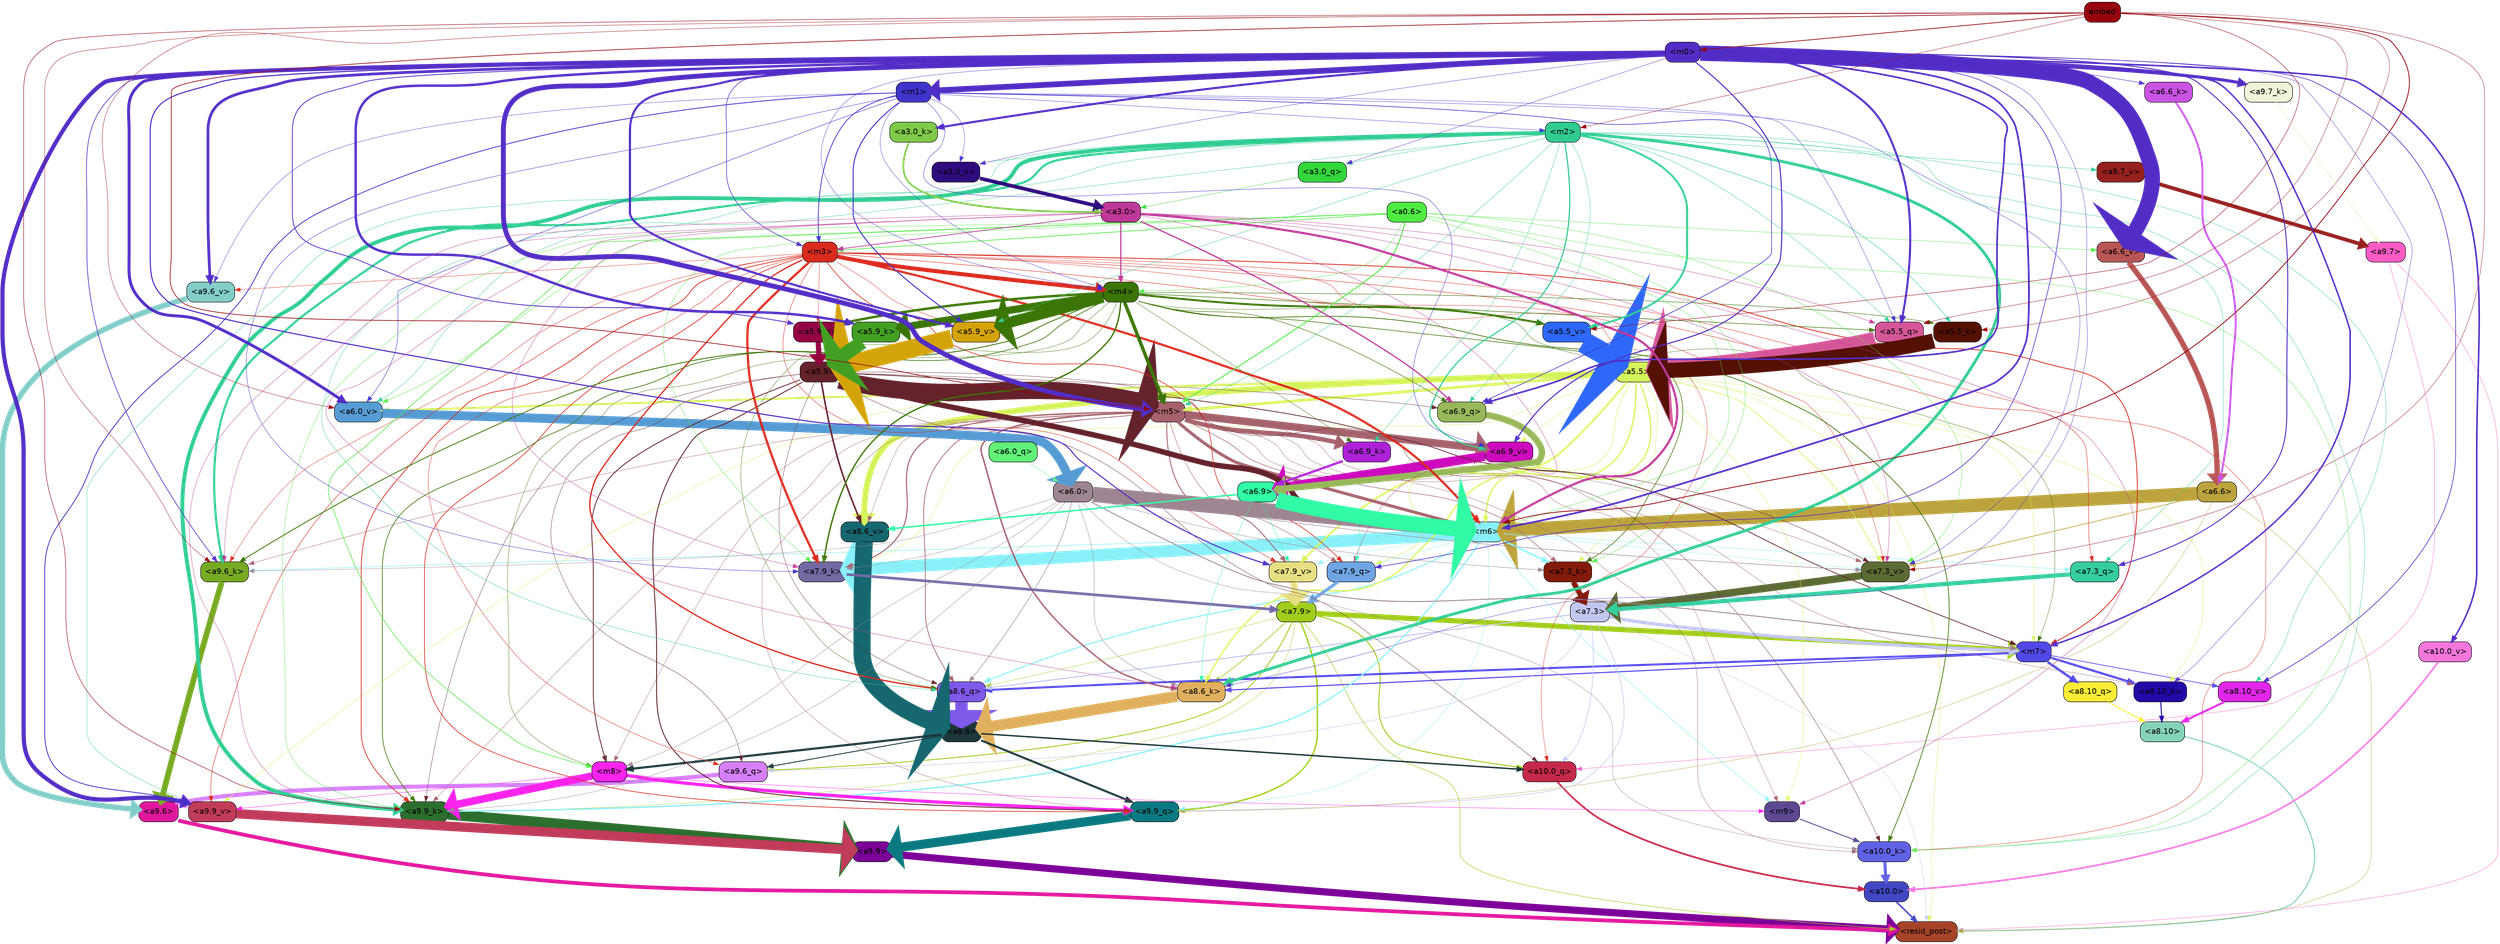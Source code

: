 strict digraph "" {
	graph [bgcolor=transparent,
		layout=dot,
		overlap=false,
		splines=true
	];
	"<a10.0>"	[color=black,
		fillcolor="#4047c2",
		fontname=Helvetica,
		shape=box,
		style="filled, rounded"];
	"<resid_post>"	[color=black,
		fillcolor="#a64328",
		fontname=Helvetica,
		shape=box,
		style="filled, rounded"];
	"<a10.0>" -> "<resid_post>"	[color="#4047c2",
		penwidth=2.7864551544189453];
	"<a9.9>"	[color=black,
		fillcolor="#7c0198",
		fontname=Helvetica,
		shape=box,
		style="filled, rounded"];
	"<a9.9>" -> "<resid_post>"	[color="#7c0198",
		penwidth=12.923796653747559];
	"<a9.7>"	[color=black,
		fillcolor="#fe5bc4",
		fontname=Helvetica,
		shape=box,
		style="filled, rounded"];
	"<a9.7>" -> "<resid_post>"	[color="#fe5bc4",
		penwidth=0.6];
	"<a10.0_q>"	[color=black,
		fillcolor="#c4284a",
		fontname=Helvetica,
		shape=box,
		style="filled, rounded"];
	"<a9.7>" -> "<a10.0_q>"	[color="#fe5bc4",
		penwidth=0.6];
	"<a9.6>"	[color=black,
		fillcolor="#e0179d",
		fontname=Helvetica,
		shape=box,
		style="filled, rounded"];
	"<a9.6>" -> "<resid_post>"	[color="#e0179d",
		penwidth=6.787586212158203];
	"<a8.10>"	[color=black,
		fillcolor="#85d2ba",
		fontname=Helvetica,
		shape=box,
		style="filled, rounded"];
	"<a8.10>" -> "<resid_post>"	[color="#85d2ba",
		penwidth=1.893411636352539];
	"<a7.9>"	[color=black,
		fillcolor="#a1cd1c",
		fontname=Helvetica,
		shape=box,
		style="filled, rounded"];
	"<a7.9>" -> "<resid_post>"	[color="#a1cd1c",
		penwidth=0.8844146728515625];
	"<a7.9>" -> "<a10.0_q>"	[color="#a1cd1c",
		penwidth=1.7344818115234375];
	"<a9.9_q>"	[color=black,
		fillcolor="#0b7981",
		fontname=Helvetica,
		shape=box,
		style="filled, rounded"];
	"<a7.9>" -> "<a9.9_q>"	[color="#a1cd1c",
		penwidth=2.556764602661133];
	"<a9.6_q>"	[color=black,
		fillcolor="#d57ffa",
		fontname=Helvetica,
		shape=box,
		style="filled, rounded"];
	"<a7.9>" -> "<a9.6_q>"	[color="#a1cd1c",
		penwidth=1.5734024047851562];
	"<a9.9_k>"	[color=black,
		fillcolor="#2c6e2d",
		fontname=Helvetica,
		shape=box,
		style="filled, rounded"];
	"<a7.9>" -> "<a9.9_k>"	[color="#a1cd1c",
		penwidth=0.6];
	"<a8.6_q>"	[color=black,
		fillcolor="#7e59ea",
		fontname=Helvetica,
		shape=box,
		style="filled, rounded"];
	"<a7.9>" -> "<a8.6_q>"	[color="#a1cd1c",
		penwidth=0.6];
	"<a8.6_k>"	[color=black,
		fillcolor="#e0b05f",
		fontname=Helvetica,
		shape=box,
		style="filled, rounded"];
	"<a7.9>" -> "<a8.6_k>"	[color="#a1cd1c",
		penwidth=1.1044578552246094];
	"<m7>"	[color=black,
		fillcolor="#5248ea",
		fontname=Helvetica,
		shape=box,
		style="filled, rounded"];
	"<a7.9>" -> "<m7>"	[color="#a1cd1c",
		penwidth=9.303291320800781];
	"<a7.3>"	[color=black,
		fillcolor="#c2c6ef",
		fontname=Helvetica,
		shape=box,
		style="filled, rounded"];
	"<a7.3>" -> "<resid_post>"	[color="#c2c6ef",
		penwidth=0.6];
	"<a7.3>" -> "<a10.0_q>"	[color="#c2c6ef",
		penwidth=1.0196304321289062];
	"<a7.3>" -> "<a9.9_q>"	[color="#c2c6ef",
		penwidth=1.0234184265136719];
	"<a7.3>" -> "<a9.6_q>"	[color="#c2c6ef",
		penwidth=0.8452873229980469];
	"<a7.3>" -> "<a8.6_q>"	[color="#c2c6ef",
		penwidth=1.7823410034179688];
	"<a7.3>" -> "<m7>"	[color="#c2c6ef",
		penwidth=5.876461029052734];
	"<a6.6>"	[color=black,
		fillcolor="#bca33e",
		fontname=Helvetica,
		shape=box,
		style="filled, rounded"];
	"<a6.6>" -> "<resid_post>"	[color="#bca33e",
		penwidth=0.6];
	"<m6>"	[color=black,
		fillcolor="#89eff9",
		fontname=Helvetica,
		shape=box,
		style="filled, rounded"];
	"<a6.6>" -> "<m6>"	[color="#bca33e",
		penwidth=23.930784225463867];
	"<a6.6>" -> "<a9.9_q>"	[color="#bca33e",
		penwidth=0.6];
	"<a7.3_v>"	[color=black,
		fillcolor="#5c6a33",
		fontname=Helvetica,
		shape=box,
		style="filled, rounded"];
	"<a6.6>" -> "<a7.3_v>"	[color="#bca33e",
		penwidth=1.21759033203125];
	"<a5.5>"	[color=black,
		fillcolor="#d4f25b",
		fontname=Helvetica,
		shape=box,
		style="filled, rounded"];
	"<a5.5>" -> "<resid_post>"	[color="#d4f25b",
		penwidth=0.6];
	"<m9>"	[color=black,
		fillcolor="#5d4891",
		fontname=Helvetica,
		shape=box,
		style="filled, rounded"];
	"<a5.5>" -> "<m9>"	[color="#d4f25b",
		penwidth=0.6];
	"<m5>"	[color=black,
		fillcolor="#a5626c",
		fontname=Helvetica,
		shape=box,
		style="filled, rounded"];
	"<a5.5>" -> "<m5>"	[color="#d4f25b",
		penwidth=4.7835540771484375];
	"<a5.5>" -> "<m6>"	[color="#d4f25b",
		penwidth=2.1995925903320312];
	"<a9.9_v>"	[color=black,
		fillcolor="#c13b5a",
		fontname=Helvetica,
		shape=box,
		style="filled, rounded"];
	"<a5.5>" -> "<a9.9_v>"	[color="#d4f25b",
		penwidth=0.6];
	"<a8.10_k>"	[color=black,
		fillcolor="#210aa7",
		fontname=Helvetica,
		shape=box,
		style="filled, rounded"];
	"<a5.5>" -> "<a8.10_k>"	[color="#d4f25b",
		penwidth=0.6];
	"<a5.5>" -> "<a8.6_k>"	[color="#d4f25b",
		penwidth=2.472736358642578];
	"<a8.6_v>"	[color=black,
		fillcolor="#16676f",
		fontname=Helvetica,
		shape=box,
		style="filled, rounded"];
	"<a5.5>" -> "<a8.6_v>"	[color="#d4f25b",
		penwidth=10.442989349365234];
	"<a5.5>" -> "<m7>"	[color="#d4f25b",
		penwidth=0.6];
	"<a7.9_q>"	[color=black,
		fillcolor="#6fa5e3",
		fontname=Helvetica,
		shape=box,
		style="filled, rounded"];
	"<a5.5>" -> "<a7.9_q>"	[color="#d4f25b",
		penwidth=0.7591667175292969];
	"<a7.9_k>"	[color=black,
		fillcolor="#7369a3",
		fontname=Helvetica,
		shape=box,
		style="filled, rounded"];
	"<a5.5>" -> "<a7.9_k>"	[color="#d4f25b",
		penwidth=0.6];
	"<a7.3_k>"	[color=black,
		fillcolor="#841b0a",
		fontname=Helvetica,
		shape=box,
		style="filled, rounded"];
	"<a5.5>" -> "<a7.3_k>"	[color="#d4f25b",
		penwidth=0.6];
	"<a7.9_v>"	[color=black,
		fillcolor="#e7df83",
		fontname=Helvetica,
		shape=box,
		style="filled, rounded"];
	"<a5.5>" -> "<a7.9_v>"	[color="#d4f25b",
		penwidth=3.245147705078125];
	"<a5.5>" -> "<a7.3_v>"	[color="#d4f25b",
		penwidth=1.1645736694335938];
	"<a6.9_v>"	[color=black,
		fillcolor="#cd0abd",
		fontname=Helvetica,
		shape=box,
		style="filled, rounded"];
	"<a5.5>" -> "<a6.9_v>"	[color="#d4f25b",
		penwidth=0.6];
	"<a6.0_v>"	[color=black,
		fillcolor="#569bd3",
		fontname=Helvetica,
		shape=box,
		style="filled, rounded"];
	"<a5.5>" -> "<a6.0_v>"	[color="#d4f25b",
		penwidth=3.363260269165039];
	"<a10.0_q>" -> "<a10.0>"	[color="#c4284a",
		penwidth=3.1444664001464844];
	"<a10.0_k>"	[color=black,
		fillcolor="#6062e6",
		fontname=Helvetica,
		shape=box,
		style="filled, rounded"];
	"<a10.0_k>" -> "<a10.0>"	[color="#6062e6",
		penwidth=5.4525909423828125];
	"<a10.0_v>"	[color=black,
		fillcolor="#f376db",
		fontname=Helvetica,
		shape=box,
		style="filled, rounded"];
	"<a10.0_v>" -> "<a10.0>"	[color="#f376db",
		penwidth=3.0300064086914062];
	"<a8.6>"	[color=black,
		fillcolor="#1c373a",
		fontname=Helvetica,
		shape=box,
		style="filled, rounded"];
	"<a8.6>" -> "<a10.0_q>"	[color="#1c373a",
		penwidth=2.5089454650878906];
	"<m8>"	[color=black,
		fillcolor="#fa23eb",
		fontname=Helvetica,
		shape=box,
		style="filled, rounded"];
	"<a8.6>" -> "<m8>"	[color="#1c373a",
		penwidth=3.8859214782714844];
	"<a8.6>" -> "<a9.9_q>"	[color="#1c373a",
		penwidth=3.6845054626464844];
	"<a8.6>" -> "<a9.6_q>"	[color="#1c373a",
		penwidth=1.5447807312011719];
	"<a5.9>"	[color=black,
		fillcolor="#64222b",
		fontname=Helvetica,
		shape=box,
		style="filled, rounded"];
	"<a5.9>" -> "<a10.0_q>"	[color="#64222b",
		penwidth=0.6];
	"<a5.9>" -> "<a10.0_k>"	[color="#64222b",
		penwidth=0.6];
	"<a5.9>" -> "<m5>"	[color="#64222b",
		penwidth=31.267347157001495];
	"<a5.9>" -> "<m8>"	[color="#64222b",
		penwidth=1.464630126953125];
	"<a5.9>" -> "<m6>"	[color="#64222b",
		penwidth=9.825342178344727];
	"<a5.9>" -> "<a9.9_q>"	[color="#64222b",
		penwidth=1.596353530883789];
	"<a5.9>" -> "<a9.6_q>"	[color="#64222b",
		penwidth=0.6];
	"<a5.9>" -> "<a9.9_k>"	[color="#64222b",
		penwidth=0.6];
	"<a5.9>" -> "<a8.6_q>"	[color="#64222b",
		penwidth=0.6];
	"<a5.9>" -> "<a8.6_v>"	[color="#64222b",
		penwidth=2.8492889404296875];
	"<a5.9>" -> "<m7>"	[color="#64222b",
		penwidth=1.298828125];
	"<a5.9>" -> "<a7.3_v>"	[color="#64222b",
		penwidth=0.6673469543457031];
	"<a6.9_q>"	[color=black,
		fillcolor="#98b85b",
		fontname=Helvetica,
		shape=box,
		style="filled, rounded"];
	"<a5.9>" -> "<a6.9_q>"	[color="#64222b",
		penwidth=0.6];
	"<m3>"	[color=black,
		fillcolor="#da2a1e",
		fontname=Helvetica,
		shape=box,
		style="filled, rounded"];
	"<m3>" -> "<a10.0_q>"	[color="#da2a1e",
		penwidth=0.6];
	"<m3>" -> "<a10.0_k>"	[color="#da2a1e",
		penwidth=0.6515960693359375];
	"<m4>"	[color=black,
		fillcolor="#3b7506",
		fontname=Helvetica,
		shape=box,
		style="filled, rounded"];
	"<m3>" -> "<m4>"	[color="#da2a1e",
		penwidth=7.229139089584351];
	"<m3>" -> "<m6>"	[color="#da2a1e",
		penwidth=3.9082374572753906];
	"<m3>" -> "<a9.9_q>"	[color="#da2a1e",
		penwidth=1.1573524475097656];
	"<m3>" -> "<a9.6_q>"	[color="#da2a1e",
		penwidth=0.6665763854980469];
	"<m3>" -> "<a9.9_k>"	[color="#da2a1e",
		penwidth=1.2922554016113281];
	"<a9.6_k>"	[color=black,
		fillcolor="#77aa23",
		fontname=Helvetica,
		shape=box,
		style="filled, rounded"];
	"<m3>" -> "<a9.6_k>"	[color="#da2a1e",
		penwidth=0.6];
	"<m3>" -> "<a9.9_v>"	[color="#da2a1e",
		penwidth=0.8194351196289062];
	"<a9.6_v>"	[color=black,
		fillcolor="#83cdc8",
		fontname=Helvetica,
		shape=box,
		style="filled, rounded"];
	"<m3>" -> "<a9.6_v>"	[color="#da2a1e",
		penwidth=0.6];
	"<m3>" -> "<a8.6_q>"	[color="#da2a1e",
		penwidth=2.3087081909179688];
	"<m3>" -> "<m7>"	[color="#da2a1e",
		penwidth=1.4269332885742188];
	"<m3>" -> "<a7.9_q>"	[color="#da2a1e",
		penwidth=1.1066970825195312];
	"<a7.3_q>"	[color=black,
		fillcolor="#36cd9f",
		fontname=Helvetica,
		shape=box,
		style="filled, rounded"];
	"<m3>" -> "<a7.3_q>"	[color="#da2a1e",
		penwidth=0.7512741088867188];
	"<m3>" -> "<a7.9_k>"	[color="#da2a1e",
		penwidth=4.039222717285156];
	"<m3>" -> "<a7.9_v>"	[color="#da2a1e",
		penwidth=0.7148361206054688];
	"<m3>" -> "<a7.3_v>"	[color="#da2a1e",
		penwidth=0.6];
	"<a5.9_q>"	[color=black,
		fillcolor="#950344",
		fontname=Helvetica,
		shape=box,
		style="filled, rounded"];
	"<m3>" -> "<a5.9_q>"	[color="#da2a1e",
		penwidth=0.6];
	"<a5.9_v>"	[color=black,
		fillcolor="#d4a309",
		fontname=Helvetica,
		shape=box,
		style="filled, rounded"];
	"<m3>" -> "<a5.9_v>"	[color="#da2a1e",
		penwidth=0.6];
	"<a5.5_v>"	[color=black,
		fillcolor="#2e68f8",
		fontname=Helvetica,
		shape=box,
		style="filled, rounded"];
	"<m3>" -> "<a5.5_v>"	[color="#da2a1e",
		penwidth=0.77032470703125];
	"<m9>" -> "<a10.0_k>"	[color="#5d4891",
		penwidth=1.6660614013671875];
	"<a6.0>"	[color=black,
		fillcolor="#9e8592",
		fontname=Helvetica,
		shape=box,
		style="filled, rounded"];
	"<a6.0>" -> "<a10.0_k>"	[color="#9e8592",
		penwidth=0.6];
	"<a6.0>" -> "<m8>"	[color="#9e8592",
		penwidth=0.6];
	"<a6.0>" -> "<m6>"	[color="#9e8592",
		penwidth=27.421106338500977];
	"<a6.0>" -> "<a9.9_k>"	[color="#9e8592",
		penwidth=0.6];
	"<a6.0>" -> "<a9.6_k>"	[color="#9e8592",
		penwidth=0.6];
	"<a6.0>" -> "<a8.6_q>"	[color="#9e8592",
		penwidth=0.9132194519042969];
	"<a6.0>" -> "<a8.6_k>"	[color="#9e8592",
		penwidth=0.6815147399902344];
	"<a6.0>" -> "<m7>"	[color="#9e8592",
		penwidth=1.6019248962402344];
	"<a6.0>" -> "<a7.9_k>"	[color="#9e8592",
		penwidth=0.6];
	"<a6.0>" -> "<a7.3_k>"	[color="#9e8592",
		penwidth=0.6977958679199219];
	"<a6.0>" -> "<a7.3_v>"	[color="#9e8592",
		penwidth=0.929962158203125];
	"<m5>" -> "<a10.0_k>"	[color="#a5626c",
		penwidth=0.6];
	"<m5>" -> "<m9>"	[color="#a5626c",
		penwidth=0.6];
	"<m5>" -> "<m8>"	[color="#a5626c",
		penwidth=0.6];
	"<m5>" -> "<m6>"	[color="#a5626c",
		penwidth=5.431392669677734];
	"<m5>" -> "<a9.9_q>"	[color="#a5626c",
		penwidth=0.6];
	"<m5>" -> "<a9.9_k>"	[color="#a5626c",
		penwidth=0.6];
	"<m5>" -> "<a9.6_k>"	[color="#a5626c",
		penwidth=0.6386642456054688];
	"<m5>" -> "<a8.6_q>"	[color="#a5626c",
		penwidth=1.2591972351074219];
	"<m5>" -> "<a8.10_k>"	[color="#a5626c",
		penwidth=0.6];
	"<m5>" -> "<a8.6_k>"	[color="#a5626c",
		penwidth=2.6946449279785156];
	"<m5>" -> "<a8.6_v>"	[color="#a5626c",
		penwidth=0.6];
	"<m5>" -> "<a7.9_q>"	[color="#a5626c",
		penwidth=0.7665519714355469];
	"<m5>" -> "<a7.9_k>"	[color="#a5626c",
		penwidth=1.8526344299316406];
	"<m5>" -> "<a7.3_k>"	[color="#a5626c",
		penwidth=0.9341239929199219];
	"<m5>" -> "<a7.9_v>"	[color="#a5626c",
		penwidth=1.5646629333496094];
	"<m5>" -> "<a7.3_v>"	[color="#a5626c",
		penwidth=0.6];
	"<a6.9_k>"	[color=black,
		fillcolor="#ad22d9",
		fontname=Helvetica,
		shape=box,
		style="filled, rounded"];
	"<m5>" -> "<a6.9_k>"	[color="#a5626c",
		penwidth=8.011568069458008];
	"<m5>" -> "<a6.9_v>"	[color="#a5626c",
		penwidth=13.59255313873291];
	"<m4>" -> "<a10.0_k>"	[color="#3b7506",
		penwidth=1.25018310546875];
	"<m4>" -> "<m5>"	[color="#3b7506",
		penwidth=6.1193389892578125];
	"<m4>" -> "<m8>"	[color="#3b7506",
		penwidth=0.6];
	"<m4>" -> "<a9.9_k>"	[color="#3b7506",
		penwidth=1.1661796569824219];
	"<m4>" -> "<a9.6_k>"	[color="#3b7506",
		penwidth=1.4973335266113281];
	"<m4>" -> "<a8.6_q>"	[color="#3b7506",
		penwidth=0.6];
	"<m4>" -> "<m7>"	[color="#3b7506",
		penwidth=0.6];
	"<m4>" -> "<a7.9_k>"	[color="#3b7506",
		penwidth=2.4165687561035156];
	"<m4>" -> "<a7.3_k>"	[color="#3b7506",
		penwidth=1.0460968017578125];
	"<m4>" -> "<a6.9_q>"	[color="#3b7506",
		penwidth=0.8512439727783203];
	"<m4>" -> "<a6.9_k>"	[color="#3b7506",
		penwidth=0.6];
	"<m4>" -> "<a5.9_q>"	[color="#3b7506",
		penwidth=4.355656862258911];
	"<a5.5_q>"	[color=black,
		fillcolor="#d55798",
		fontname=Helvetica,
		shape=box,
		style="filled, rounded"];
	"<m4>" -> "<a5.5_q>"	[color="#3b7506",
		penwidth=0.9633944928646088];
	"<a5.9_k>"	[color=black,
		fillcolor="#439f23",
		fontname=Helvetica,
		shape=box,
		style="filled, rounded"];
	"<m4>" -> "<a5.9_k>"	[color="#3b7506",
		penwidth=13.172050669789314];
	"<a5.5_k>"	[color=black,
		fillcolor="#541002",
		fontname=Helvetica,
		shape=box,
		style="filled, rounded"];
	"<m4>" -> "<a5.5_k>"	[color="#3b7506",
		penwidth=0.8152766693383455];
	"<m4>" -> "<a5.9_v>"	[color="#3b7506",
		penwidth=19.4284610748291];
	"<m4>" -> "<a5.5_v>"	[color="#3b7506",
		penwidth=3.507258892059326];
	"<m2>"	[color=black,
		fillcolor="#31cb92",
		fontname=Helvetica,
		shape=box,
		style="filled, rounded"];
	"<m2>" -> "<a10.0_k>"	[color="#31cb92",
		penwidth=0.6];
	"<m2>" -> "<m5>"	[color="#31cb92",
		penwidth=0.6];
	"<m2>" -> "<a9.9_k>"	[color="#31cb92",
		penwidth=6.92070198059082];
	"<m2>" -> "<a9.6_k>"	[color="#31cb92",
		penwidth=3.8988914489746094];
	"<m2>" -> "<a9.9_v>"	[color="#31cb92",
		penwidth=0.6];
	"<a9.7_v>"	[color=black,
		fillcolor="#96201e",
		fontname=Helvetica,
		shape=box,
		style="filled, rounded"];
	"<m2>" -> "<a9.7_v>"	[color="#31cb92",
		penwidth=0.6];
	"<m2>" -> "<a8.6_q>"	[color="#31cb92",
		penwidth=0.6];
	"<m2>" -> "<a8.6_k>"	[color="#31cb92",
		penwidth=5.143730163574219];
	"<a8.10_v>"	[color=black,
		fillcolor="#e126ea",
		fontname=Helvetica,
		shape=box,
		style="filled, rounded"];
	"<m2>" -> "<a8.10_v>"	[color="#31cb92",
		penwidth=0.6];
	"<m2>" -> "<a7.3_q>"	[color="#31cb92",
		penwidth=0.6];
	"<m2>" -> "<a6.9_q>"	[color="#31cb92",
		penwidth=0.6];
	"<m2>" -> "<a6.9_k>"	[color="#31cb92",
		penwidth=0.6];
	"<m2>" -> "<a6.9_v>"	[color="#31cb92",
		penwidth=2.028548240661621];
	"<m2>" -> "<a6.0_v>"	[color="#31cb92",
		penwidth=0.6];
	"<m2>" -> "<a5.5_q>"	[color="#31cb92",
		penwidth=0.6];
	"<m2>" -> "<a5.5_k>"	[color="#31cb92",
		penwidth=0.7776045799255371];
	"<m2>" -> "<a5.9_v>"	[color="#31cb92",
		penwidth=0.6];
	"<m2>" -> "<a5.5_v>"	[color="#31cb92",
		penwidth=3.4590091705322266];
	"<a3.0_q>"	[color=black,
		fillcolor="#33d63b",
		fontname=Helvetica,
		shape=box,
		style="filled, rounded"];
	"<m2>" -> "<a3.0_q>"	[color="#31cb92",
		penwidth=0.6];
	"<a3.0_v>"	[color=black,
		fillcolor="#2f0c7e",
		fontname=Helvetica,
		shape=box,
		style="filled, rounded"];
	"<m2>" -> "<a3.0_v>"	[color="#31cb92",
		penwidth=0.6];
	"<a0.6>"	[color=black,
		fillcolor="#4feb42",
		fontname=Helvetica,
		shape=box,
		style="filled, rounded"];
	"<a0.6>" -> "<a10.0_k>"	[color="#4feb42",
		penwidth=0.6];
	"<a0.6>" -> "<m3>"	[color="#4feb42",
		penwidth=1.194836139678955];
	"<a0.6>" -> "<m5>"	[color="#4feb42",
		penwidth=1.7274513244628906];
	"<a0.6>" -> "<m4>"	[color="#4feb42",
		penwidth=0.6];
	"<a0.6>" -> "<m8>"	[color="#4feb42",
		penwidth=1.0607566833496094];
	"<a0.6>" -> "<m6>"	[color="#4feb42",
		penwidth=0.6];
	"<a0.6>" -> "<a9.9_k>"	[color="#4feb42",
		penwidth=0.6];
	"<a0.6>" -> "<a7.9_k>"	[color="#4feb42",
		penwidth=0.6];
	"<a0.6>" -> "<a7.3_k>"	[color="#4feb42",
		penwidth=0.6];
	"<a0.6>" -> "<a7.3_v>"	[color="#4feb42",
		penwidth=0.6];
	"<a6.6_v>"	[color=black,
		fillcolor="#b75655",
		fontname=Helvetica,
		shape=box,
		style="filled, rounded"];
	"<a0.6>" -> "<a6.6_v>"	[color="#4feb42",
		penwidth=0.6];
	"<a0.6>" -> "<a6.0_v>"	[color="#4feb42",
		penwidth=0.6];
	"<m0>"	[color=black,
		fillcolor="#522dc5",
		fontname=Helvetica,
		shape=box,
		style="filled, rounded"];
	"<m0>" -> "<a10.0_v>"	[color="#522dc5",
		penwidth=2.7909584045410156];
	"<m0>" -> "<m3>"	[color="#522dc5",
		penwidth=1.02445650100708];
	"<m0>" -> "<m5>"	[color="#522dc5",
		penwidth=8.78599739074707];
	"<m0>" -> "<m4>"	[color="#522dc5",
		penwidth=0.6];
	"<m0>" -> "<m6>"	[color="#522dc5",
		penwidth=3.150815963745117];
	"<a9.7_k>"	[color=black,
		fillcolor="#eef4d7",
		fontname=Helvetica,
		shape=box,
		style="filled, rounded"];
	"<m0>" -> "<a9.7_k>"	[color="#522dc5",
		penwidth=5.480962753295898];
	"<m0>" -> "<a9.6_k>"	[color="#522dc5",
		penwidth=1.15008544921875];
	"<m0>" -> "<a9.9_v>"	[color="#522dc5",
		penwidth=7.475120544433594];
	"<m0>" -> "<a9.6_v>"	[color="#522dc5",
		penwidth=4.936069488525391];
	"<m1>"	[color=black,
		fillcolor="#4033cb",
		fontname=Helvetica,
		shape=box,
		style="filled, rounded"];
	"<m0>" -> "<m1>"	[color="#522dc5",
		penwidth=10.35696029663086];
	"<m0>" -> "<a8.10_k>"	[color="#522dc5",
		penwidth=0.6];
	"<m0>" -> "<a8.6_k>"	[color="#522dc5",
		penwidth=0.6];
	"<m0>" -> "<a8.10_v>"	[color="#522dc5",
		penwidth=1.1534996032714844];
	"<m0>" -> "<m7>"	[color="#522dc5",
		penwidth=2.678760528564453];
	"<m0>" -> "<a7.9_q>"	[color="#522dc5",
		penwidth=1.1338691711425781];
	"<m0>" -> "<a7.3_q>"	[color="#522dc5",
		penwidth=1.6680107116699219];
	"<m0>" -> "<a7.9_v>"	[color="#522dc5",
		penwidth=1.9322586059570312];
	"<m0>" -> "<a6.9_q>"	[color="#522dc5",
		penwidth=2.9280242919921875];
	"<a6.6_k>"	[color=black,
		fillcolor="#c953e4",
		fontname=Helvetica,
		shape=box,
		style="filled, rounded"];
	"<m0>" -> "<a6.6_k>"	[color="#522dc5",
		penwidth=0.8051528930664062];
	"<m0>" -> "<a6.9_v>"	[color="#522dc5",
		penwidth=1.90679931640625];
	"<m0>" -> "<a6.6_v>"	[color="#522dc5",
		penwidth=27.590713024139404];
	"<m0>" -> "<a6.0_v>"	[color="#522dc5",
		penwidth=5.300485610961914];
	"<m0>" -> "<a5.9_q>"	[color="#522dc5",
		penwidth=1.4063267260789871];
	"<m0>" -> "<a5.5_q>"	[color="#522dc5",
		penwidth=3.669348359107971];
	"<m0>" -> "<a5.9_k>"	[color="#522dc5",
		penwidth=4.430317521095276];
	"<m0>" -> "<a5.9_v>"	[color="#522dc5",
		penwidth=3.794544219970703];
	"<m0>" -> "<a3.0_q>"	[color="#522dc5",
		penwidth=0.6];
	"<a3.0_k>"	[color=black,
		fillcolor="#7fc949",
		fontname=Helvetica,
		shape=box,
		style="filled, rounded"];
	"<m0>" -> "<a3.0_k>"	[color="#522dc5",
		penwidth=3.7805306911468506];
	"<m0>" -> "<a3.0_v>"	[color="#522dc5",
		penwidth=0.6];
	"<m8>" -> "<m9>"	[color="#fa23eb",
		penwidth=0.6313362121582031];
	"<m8>" -> "<a9.9_q>"	[color="#fa23eb",
		penwidth=5.770286560058594];
	"<m8>" -> "<a9.9_k>"	[color="#fa23eb",
		penwidth=13.544536590576172];
	"<m8>" -> "<a9.9_v>"	[color="#fa23eb",
		penwidth=0.6769180297851562];
	"<m6>" -> "<m9>"	[color="#89eff9",
		penwidth=0.831085205078125];
	"<m6>" -> "<a9.9_q>"	[color="#89eff9",
		penwidth=0.6];
	"<m6>" -> "<a9.9_k>"	[color="#89eff9",
		penwidth=2.2610092163085938];
	"<m6>" -> "<a9.6_k>"	[color="#89eff9",
		penwidth=0.9135551452636719];
	"<m6>" -> "<a8.6_q>"	[color="#89eff9",
		penwidth=1.8845787048339844];
	"<m6>" -> "<a7.9_q>"	[color="#89eff9",
		penwidth=0.6];
	"<m6>" -> "<a7.3_q>"	[color="#89eff9",
		penwidth=0.6883163452148438];
	"<m6>" -> "<a7.9_k>"	[color="#89eff9",
		penwidth=21.964813232421875];
	"<m6>" -> "<a7.3_k>"	[color="#89eff9",
		penwidth=2.91131591796875];
	"<m6>" -> "<a7.9_v>"	[color="#89eff9",
		penwidth=0.6];
	"<m6>" -> "<a7.3_v>"	[color="#89eff9",
		penwidth=0.6];
	"<a3.0>"	[color=black,
		fillcolor="#be3898",
		fontname=Helvetica,
		shape=box,
		style="filled, rounded"];
	"<a3.0>" -> "<m3>"	[color="#be3898",
		penwidth=1.2624478340148926];
	"<a3.0>" -> "<m9>"	[color="#be3898",
		penwidth=0.6];
	"<a3.0>" -> "<m4>"	[color="#be3898",
		penwidth=1.9741888046264648];
	"<a3.0>" -> "<m6>"	[color="#be3898",
		penwidth=3.8968238830566406];
	"<a3.0>" -> "<a9.9_k>"	[color="#be3898",
		penwidth=0.6];
	"<a3.0>" -> "<a9.6_k>"	[color="#be3898",
		penwidth=0.6];
	"<a3.0>" -> "<a8.6_k>"	[color="#be3898",
		penwidth=0.6];
	"<a3.0>" -> "<a7.9_q>"	[color="#be3898",
		penwidth=0.6];
	"<a3.0>" -> "<a7.9_k>"	[color="#be3898",
		penwidth=0.6];
	"<a3.0>" -> "<a7.3_v>"	[color="#be3898",
		penwidth=0.6];
	"<a3.0>" -> "<a6.9_q>"	[color="#be3898",
		penwidth=2.1861515045166016];
	"<a3.0>" -> "<a5.5_q>"	[color="#be3898",
		penwidth=0.6];
	"<a9.9_q>" -> "<a9.9>"	[color="#0b7981",
		penwidth=16.464736938476562];
	"<a9.6_q>" -> "<a9.6>"	[color="#d57ffa",
		penwidth=7.308631896972656];
	"<a9.9_k>" -> "<a9.9>"	[color="#2c6e2d",
		penwidth=19.301467895507812];
	"<a9.7_k>" -> "<a9.7>"	[color="#eef4d7",
		penwidth=2.7707557678222656];
	"<a9.6_k>" -> "<a9.6>"	[color="#77aa23",
		penwidth=10.403305053710938];
	"<a9.9_v>" -> "<a9.9>"	[color="#c13b5a",
		penwidth=16.81983184814453];
	"<a9.7_v>" -> "<a9.7>"	[color="#96201e",
		penwidth=6.70074462890625];
	"<a9.6_v>" -> "<a9.6>"	[color="#83cdc8",
		penwidth=9.79925537109375];
	embed	[color=black,
		fillcolor="#97020d",
		fontname=Helvetica,
		shape=box,
		style="filled, rounded"];
	embed -> "<m5>"	[color="#97020d",
		penwidth=1.1670169830322266];
	embed -> "<m2>"	[color="#97020d",
		penwidth=0.6];
	embed -> "<m0>"	[color="#97020d",
		penwidth=1.2260313034057617];
	embed -> "<m6>"	[color="#97020d",
		penwidth=1.4111289978027344];
	embed -> "<a9.9_k>"	[color="#97020d",
		penwidth=0.80859375];
	embed -> "<a9.6_k>"	[color="#97020d",
		penwidth=0.6];
	embed -> "<a7.3_v>"	[color="#97020d",
		penwidth=0.6];
	embed -> "<a6.0_v>"	[color="#97020d",
		penwidth=0.6];
	embed -> "<a5.5_q>"	[color="#97020d",
		penwidth=0.6];
	embed -> "<a5.5_k>"	[color="#97020d",
		penwidth=0.6];
	embed -> "<a5.5_v>"	[color="#97020d",
		penwidth=0.7409811019897461];
	"<m1>" -> "<m3>"	[color="#4033cb",
		penwidth=1.356184959411621];
	"<m1>" -> "<m4>"	[color="#4033cb",
		penwidth=0.6];
	"<m1>" -> "<m2>"	[color="#4033cb",
		penwidth=0.6];
	"<m1>" -> "<a9.9_v>"	[color="#4033cb",
		penwidth=1.4208946228027344];
	"<m1>" -> "<a9.6_v>"	[color="#4033cb",
		penwidth=0.6];
	"<m1>" -> "<a7.9_k>"	[color="#4033cb",
		penwidth=0.6887626647949219];
	"<m1>" -> "<a7.3_v>"	[color="#4033cb",
		penwidth=0.6];
	"<m1>" -> "<a6.9_q>"	[color="#4033cb",
		penwidth=1.0768356323242188];
	"<m1>" -> "<a6.9_v>"	[color="#4033cb",
		penwidth=0.6883478164672852];
	"<m1>" -> "<a6.0_v>"	[color="#4033cb",
		penwidth=0.7740592956542969];
	"<m1>" -> "<a5.5_q>"	[color="#4033cb",
		penwidth=0.6];
	"<m1>" -> "<a5.9_v>"	[color="#4033cb",
		penwidth=1.7338924407958984];
	"<m1>" -> "<a3.0_v>"	[color="#4033cb",
		penwidth=0.6];
	"<a8.10_q>"	[color=black,
		fillcolor="#faec36",
		fontname=Helvetica,
		shape=box,
		style="filled, rounded"];
	"<a8.10_q>" -> "<a8.10>"	[color="#faec36",
		penwidth=1.7811279296875];
	"<a8.6_q>" -> "<a8.6>"	[color="#7e59ea",
		penwidth=22.317277908325195];
	"<a8.10_k>" -> "<a8.10>"	[color="#210aa7",
		penwidth=1.7837142944335938];
	"<a8.6_k>" -> "<a8.6>"	[color="#e0b05f",
		penwidth=19.71087646484375];
	"<a8.10_v>" -> "<a8.10>"	[color="#e126ea",
		penwidth=3.5402908325195312];
	"<a8.6_v>" -> "<a8.6>"	[color="#16676f",
		penwidth=30.895540237426758];
	"<m7>" -> "<a8.10_q>"	[color="#5248ea",
		penwidth=4.252986907958984];
	"<m7>" -> "<a8.6_q>"	[color="#5248ea",
		penwidth=3.5507469177246094];
	"<m7>" -> "<a8.10_k>"	[color="#5248ea",
		penwidth=3.938507080078125];
	"<m7>" -> "<a8.6_k>"	[color="#5248ea",
		penwidth=1.8858871459960938];
	"<m7>" -> "<a8.10_v>"	[color="#5248ea",
		penwidth=1.2127037048339844];
	"<a6.9>"	[color=black,
		fillcolor="#31fba4",
		fontname=Helvetica,
		shape=box,
		style="filled, rounded"];
	"<a6.9>" -> "<m6>"	[color="#31fba4",
		penwidth=27.450809478759766];
	"<a6.9>" -> "<a8.6_k>"	[color="#31fba4",
		penwidth=0.6];
	"<a6.9>" -> "<a8.6_v>"	[color="#31fba4",
		penwidth=2.679126739501953];
	"<a6.9>" -> "<a7.9_q>"	[color="#31fba4",
		penwidth=0.6];
	"<a6.9>" -> "<a7.9_v>"	[color="#31fba4",
		penwidth=0.6488113403320312];
	"<a7.9_q>" -> "<a7.9>"	[color="#6fa5e3",
		penwidth=5.569522857666016];
	"<a7.3_q>" -> "<a7.3>"	[color="#36cd9f",
		penwidth=7.5018310546875];
	"<a7.9_k>" -> "<a7.9>"	[color="#7369a3",
		penwidth=4.734790802001953];
	"<a7.3_k>" -> "<a7.3>"	[color="#841b0a",
		penwidth=9.60067367553711];
	"<a7.9_v>" -> "<a7.9>"	[color="#e7df83",
		penwidth=12.590103149414062];
	"<a7.3_v>" -> "<a7.3>"	[color="#5c6a33",
		penwidth=13.250770568847656];
	"<a6.9_q>" -> "<a6.9>"	[color="#98b85b",
		penwidth=11.518375396728516];
	"<a6.0_q>"	[color=black,
		fillcolor="#61f078",
		fontname=Helvetica,
		shape=box,
		style="filled, rounded"];
	"<a6.0_q>" -> "<a6.0>"	[color="#61f078",
		penwidth=0.6];
	"<a6.9_k>" -> "<a6.9>"	[color="#ad22d9",
		penwidth=3.948354721069336];
	"<a6.6_k>" -> "<a6.6>"	[color="#c953e4",
		penwidth=3.424306869506836];
	"<a6.9_v>" -> "<a6.9>"	[color="#cd0abd",
		penwidth=16.446145057678223];
	"<a6.6_v>" -> "<a6.6>"	[color="#b75655",
		penwidth=9.679876327514648];
	"<a6.0_v>" -> "<a6.0>"	[color="#569bd3",
		penwidth=16.110068321228027];
	"<a5.9_q>" -> "<a5.9>"	[color="#950344",
		penwidth=9.340856552124023];
	"<a5.5_q>" -> "<a5.5>"	[color="#d55798",
		penwidth=30.77096378803253];
	"<a5.9_k>" -> "<a5.9>"	[color="#439f23",
		penwidth=25.117648124694824];
	"<a5.5_k>" -> "<a5.5>"	[color="#541002",
		penwidth=27.105809450149536];
	"<a5.9_v>" -> "<a5.9>"	[color="#d4a309",
		penwidth=32.588881492614746];
	"<a5.5_v>" -> "<a5.5>"	[color="#2e68f8",
		penwidth=38.72335910797119];
	"<a3.0_q>" -> "<a3.0>"	[color="#33d63b",
		penwidth=0.6];
	"<a3.0_k>" -> "<a3.0>"	[color="#7fc949",
		penwidth=3.1152565479278564];
	"<a3.0_v>" -> "<a3.0>"	[color="#2f0c7e",
		penwidth=6.580942869186401];
}
